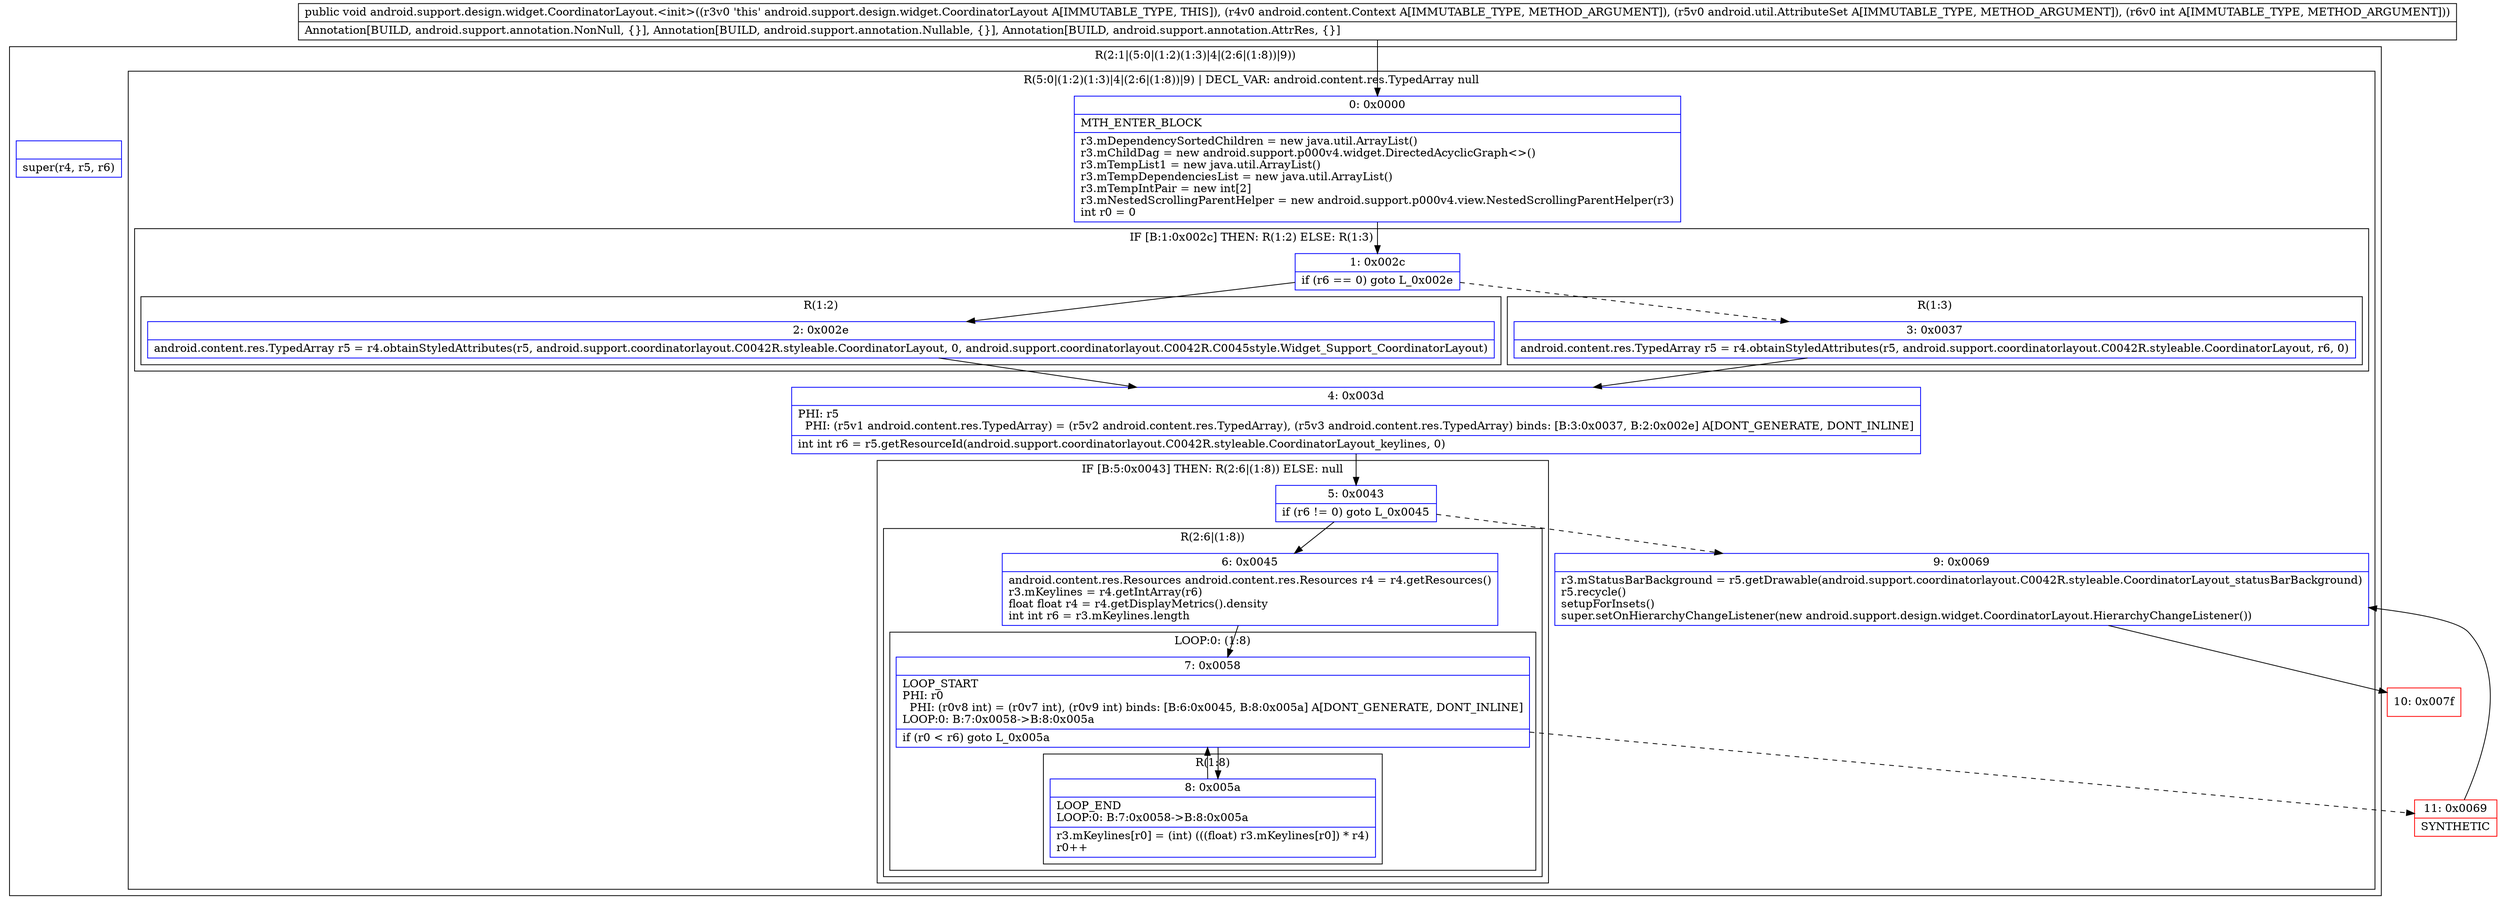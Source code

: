 digraph "CFG forandroid.support.design.widget.CoordinatorLayout.\<init\>(Landroid\/content\/Context;Landroid\/util\/AttributeSet;I)V" {
subgraph cluster_Region_1450848828 {
label = "R(2:1|(5:0|(1:2)(1:3)|4|(2:6|(1:8))|9))";
node [shape=record,color=blue];
Node_InsnContainer_786669994 [shape=record,label="{|super(r4, r5, r6)\l}"];
subgraph cluster_Region_2037429515 {
label = "R(5:0|(1:2)(1:3)|4|(2:6|(1:8))|9) | DECL_VAR: android.content.res.TypedArray null\l";
node [shape=record,color=blue];
Node_0 [shape=record,label="{0\:\ 0x0000|MTH_ENTER_BLOCK\l|r3.mDependencySortedChildren = new java.util.ArrayList()\lr3.mChildDag = new android.support.p000v4.widget.DirectedAcyclicGraph\<\>()\lr3.mTempList1 = new java.util.ArrayList()\lr3.mTempDependenciesList = new java.util.ArrayList()\lr3.mTempIntPair = new int[2]\lr3.mNestedScrollingParentHelper = new android.support.p000v4.view.NestedScrollingParentHelper(r3)\lint r0 = 0\l}"];
subgraph cluster_IfRegion_1323615609 {
label = "IF [B:1:0x002c] THEN: R(1:2) ELSE: R(1:3)";
node [shape=record,color=blue];
Node_1 [shape=record,label="{1\:\ 0x002c|if (r6 == 0) goto L_0x002e\l}"];
subgraph cluster_Region_1140874740 {
label = "R(1:2)";
node [shape=record,color=blue];
Node_2 [shape=record,label="{2\:\ 0x002e|android.content.res.TypedArray r5 = r4.obtainStyledAttributes(r5, android.support.coordinatorlayout.C0042R.styleable.CoordinatorLayout, 0, android.support.coordinatorlayout.C0042R.C0045style.Widget_Support_CoordinatorLayout)\l}"];
}
subgraph cluster_Region_941911830 {
label = "R(1:3)";
node [shape=record,color=blue];
Node_3 [shape=record,label="{3\:\ 0x0037|android.content.res.TypedArray r5 = r4.obtainStyledAttributes(r5, android.support.coordinatorlayout.C0042R.styleable.CoordinatorLayout, r6, 0)\l}"];
}
}
Node_4 [shape=record,label="{4\:\ 0x003d|PHI: r5 \l  PHI: (r5v1 android.content.res.TypedArray) = (r5v2 android.content.res.TypedArray), (r5v3 android.content.res.TypedArray) binds: [B:3:0x0037, B:2:0x002e] A[DONT_GENERATE, DONT_INLINE]\l|int int r6 = r5.getResourceId(android.support.coordinatorlayout.C0042R.styleable.CoordinatorLayout_keylines, 0)\l}"];
subgraph cluster_IfRegion_938897345 {
label = "IF [B:5:0x0043] THEN: R(2:6|(1:8)) ELSE: null";
node [shape=record,color=blue];
Node_5 [shape=record,label="{5\:\ 0x0043|if (r6 != 0) goto L_0x0045\l}"];
subgraph cluster_Region_1268898951 {
label = "R(2:6|(1:8))";
node [shape=record,color=blue];
Node_6 [shape=record,label="{6\:\ 0x0045|android.content.res.Resources android.content.res.Resources r4 = r4.getResources()\lr3.mKeylines = r4.getIntArray(r6)\lfloat float r4 = r4.getDisplayMetrics().density\lint int r6 = r3.mKeylines.length\l}"];
subgraph cluster_LoopRegion_410877722 {
label = "LOOP:0: (1:8)";
node [shape=record,color=blue];
Node_7 [shape=record,label="{7\:\ 0x0058|LOOP_START\lPHI: r0 \l  PHI: (r0v8 int) = (r0v7 int), (r0v9 int) binds: [B:6:0x0045, B:8:0x005a] A[DONT_GENERATE, DONT_INLINE]\lLOOP:0: B:7:0x0058\-\>B:8:0x005a\l|if (r0 \< r6) goto L_0x005a\l}"];
subgraph cluster_Region_769277494 {
label = "R(1:8)";
node [shape=record,color=blue];
Node_8 [shape=record,label="{8\:\ 0x005a|LOOP_END\lLOOP:0: B:7:0x0058\-\>B:8:0x005a\l|r3.mKeylines[r0] = (int) (((float) r3.mKeylines[r0]) * r4)\lr0++\l}"];
}
}
}
}
Node_9 [shape=record,label="{9\:\ 0x0069|r3.mStatusBarBackground = r5.getDrawable(android.support.coordinatorlayout.C0042R.styleable.CoordinatorLayout_statusBarBackground)\lr5.recycle()\lsetupForInsets()\lsuper.setOnHierarchyChangeListener(new android.support.design.widget.CoordinatorLayout.HierarchyChangeListener())\l}"];
}
}
Node_10 [shape=record,color=red,label="{10\:\ 0x007f}"];
Node_11 [shape=record,color=red,label="{11\:\ 0x0069|SYNTHETIC\l}"];
MethodNode[shape=record,label="{public void android.support.design.widget.CoordinatorLayout.\<init\>((r3v0 'this' android.support.design.widget.CoordinatorLayout A[IMMUTABLE_TYPE, THIS]), (r4v0 android.content.Context A[IMMUTABLE_TYPE, METHOD_ARGUMENT]), (r5v0 android.util.AttributeSet A[IMMUTABLE_TYPE, METHOD_ARGUMENT]), (r6v0 int A[IMMUTABLE_TYPE, METHOD_ARGUMENT]))  | Annotation[BUILD, android.support.annotation.NonNull, \{\}], Annotation[BUILD, android.support.annotation.Nullable, \{\}], Annotation[BUILD, android.support.annotation.AttrRes, \{\}]\l}"];
MethodNode -> Node_0;
Node_0 -> Node_1;
Node_1 -> Node_2;
Node_1 -> Node_3[style=dashed];
Node_2 -> Node_4;
Node_3 -> Node_4;
Node_4 -> Node_5;
Node_5 -> Node_6;
Node_5 -> Node_9[style=dashed];
Node_6 -> Node_7;
Node_7 -> Node_8;
Node_7 -> Node_11[style=dashed];
Node_8 -> Node_7;
Node_9 -> Node_10;
Node_11 -> Node_9;
}

